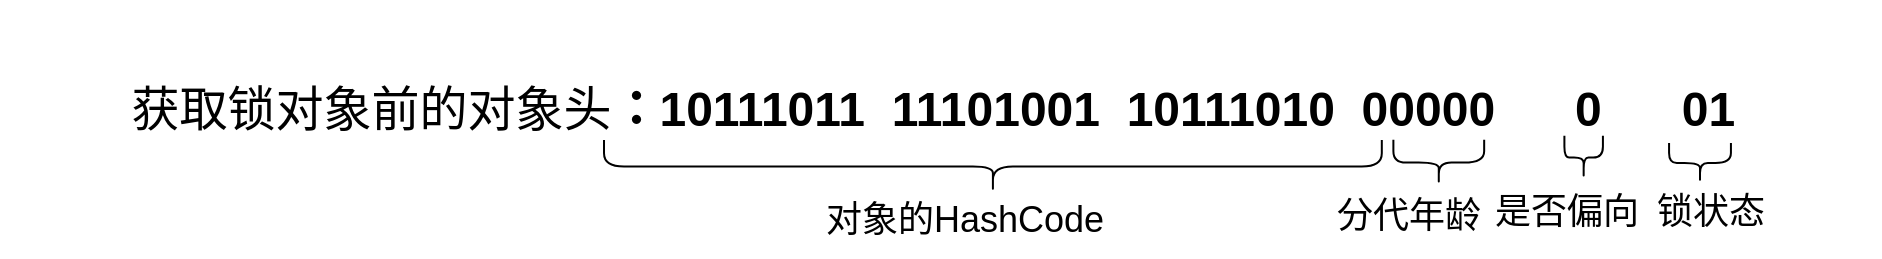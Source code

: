 <mxfile version="16.0.0" type="github">
  <diagram id="tm-nALROagj8iYamRgqU" name="第 1 页">
    <mxGraphModel dx="865" dy="483" grid="1" gridSize="10" guides="1" tooltips="1" connect="1" arrows="1" fold="1" page="1" pageScale="1" pageWidth="827" pageHeight="1169" math="0" shadow="0">
      <root>
        <mxCell id="0" />
        <mxCell id="1" parent="0" />
        <mxCell id="p4Hp8FtgV2sdefWnoZf5-1" value="&lt;font&gt;&lt;font style=&quot;font-size: 24px&quot;&gt;获取锁对象前的对象头&lt;/font&gt;&lt;span style=&quot;font-weight: bold ; font-size: 24px&quot;&gt;：10111011&amp;nbsp; 11101001&amp;nbsp; 10111010&amp;nbsp; 00000&amp;nbsp; &amp;nbsp; &amp;nbsp; 0&amp;nbsp; &amp;nbsp; &amp;nbsp; 01&amp;nbsp;&lt;/span&gt;&lt;/font&gt;" style="text;html=1;strokeColor=none;fillColor=none;align=center;verticalAlign=middle;whiteSpace=wrap;rounded=0;" vertex="1" parent="1">
          <mxGeometry x="180" y="200" width="940" height="110" as="geometry" />
        </mxCell>
        <mxCell id="p4Hp8FtgV2sdefWnoZf5-2" value="" style="shape=curlyBracket;whiteSpace=wrap;html=1;rounded=1;flipH=1;fontSize=24;rotation=90;" vertex="1" parent="1">
          <mxGeometry x="663.16" y="88.85" width="26.59" height="388.9" as="geometry" />
        </mxCell>
        <mxCell id="p4Hp8FtgV2sdefWnoZf5-3" value="&lt;font style=&quot;font-size: 18px ; font-weight: normal&quot;&gt;对象的HashCode&lt;/font&gt;" style="text;strokeColor=none;fillColor=none;html=1;fontSize=24;fontStyle=1;verticalAlign=middle;align=center;" vertex="1" parent="1">
          <mxGeometry x="612.16" y="288.38" width="100" height="40" as="geometry" />
        </mxCell>
        <mxCell id="p4Hp8FtgV2sdefWnoZf5-4" value="" style="shape=curlyBracket;whiteSpace=wrap;html=1;rounded=1;flipH=1;fontSize=24;rotation=90;size=0.5;" vertex="1" parent="1">
          <mxGeometry x="888" y="258.61" width="22.78" height="45.39" as="geometry" />
        </mxCell>
        <mxCell id="p4Hp8FtgV2sdefWnoZf5-5" value="&lt;span style=&quot;font-size: 18px ; font-weight: 400&quot;&gt;分代年龄&lt;/span&gt;" style="text;strokeColor=none;fillColor=none;html=1;fontSize=24;fontStyle=1;verticalAlign=middle;align=center;" vertex="1" parent="1">
          <mxGeometry x="840.0" y="290.93" width="88.32" height="30.74" as="geometry" />
        </mxCell>
        <mxCell id="p4Hp8FtgV2sdefWnoZf5-6" value="" style="shape=curlyBracket;whiteSpace=wrap;html=1;rounded=1;flipH=1;fontSize=24;rotation=90;size=0.5;" vertex="1" parent="1">
          <mxGeometry x="961" y="269.12" width="21.66" height="19.26" as="geometry" />
        </mxCell>
        <mxCell id="p4Hp8FtgV2sdefWnoZf5-8" value="" style="shape=curlyBracket;whiteSpace=wrap;html=1;rounded=1;flipH=1;fontSize=24;rotation=90;size=0.5;" vertex="1" parent="1">
          <mxGeometry x="1020" y="266.07" width="20" height="30.93" as="geometry" />
        </mxCell>
        <mxCell id="p4Hp8FtgV2sdefWnoZf5-9" value="&lt;span style=&quot;font-size: 18px ; font-weight: 400&quot;&gt;锁状态&lt;/span&gt;" style="text;strokeColor=none;fillColor=none;html=1;fontSize=24;fontStyle=1;verticalAlign=middle;align=center;" vertex="1" parent="1">
          <mxGeometry x="1010" y="285.93" width="50" height="35.74" as="geometry" />
        </mxCell>
        <mxCell id="p4Hp8FtgV2sdefWnoZf5-10" value="&lt;span style=&quot;font-size: 18px ; font-weight: 400&quot;&gt;是否偏向&lt;/span&gt;" style="text;strokeColor=none;fillColor=none;html=1;fontSize=24;fontStyle=1;verticalAlign=middle;align=center;" vertex="1" parent="1">
          <mxGeometry x="916.67" y="288.43" width="93.33" height="31.57" as="geometry" />
        </mxCell>
      </root>
    </mxGraphModel>
  </diagram>
</mxfile>
